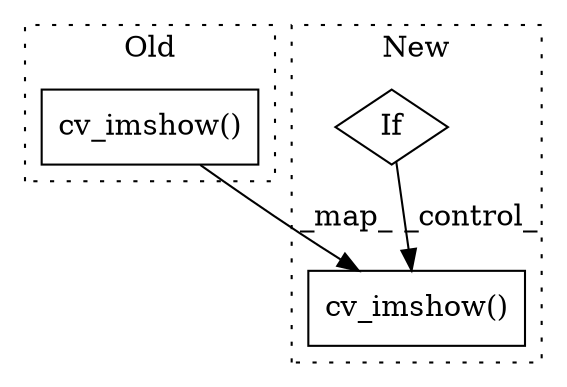 digraph G {
subgraph cluster0 {
1 [label="cv_imshow()" a="75" s="3684,3725" l="20,1" shape="box"];
label = "Old";
style="dotted";
}
subgraph cluster1 {
2 [label="cv_imshow()" a="75" s="3851,3892" l="20,1" shape="box"];
3 [label="If" a="96" s="3818" l="3" shape="diamond"];
label = "New";
style="dotted";
}
1 -> 2 [label="_map_"];
3 -> 2 [label="_control_"];
}